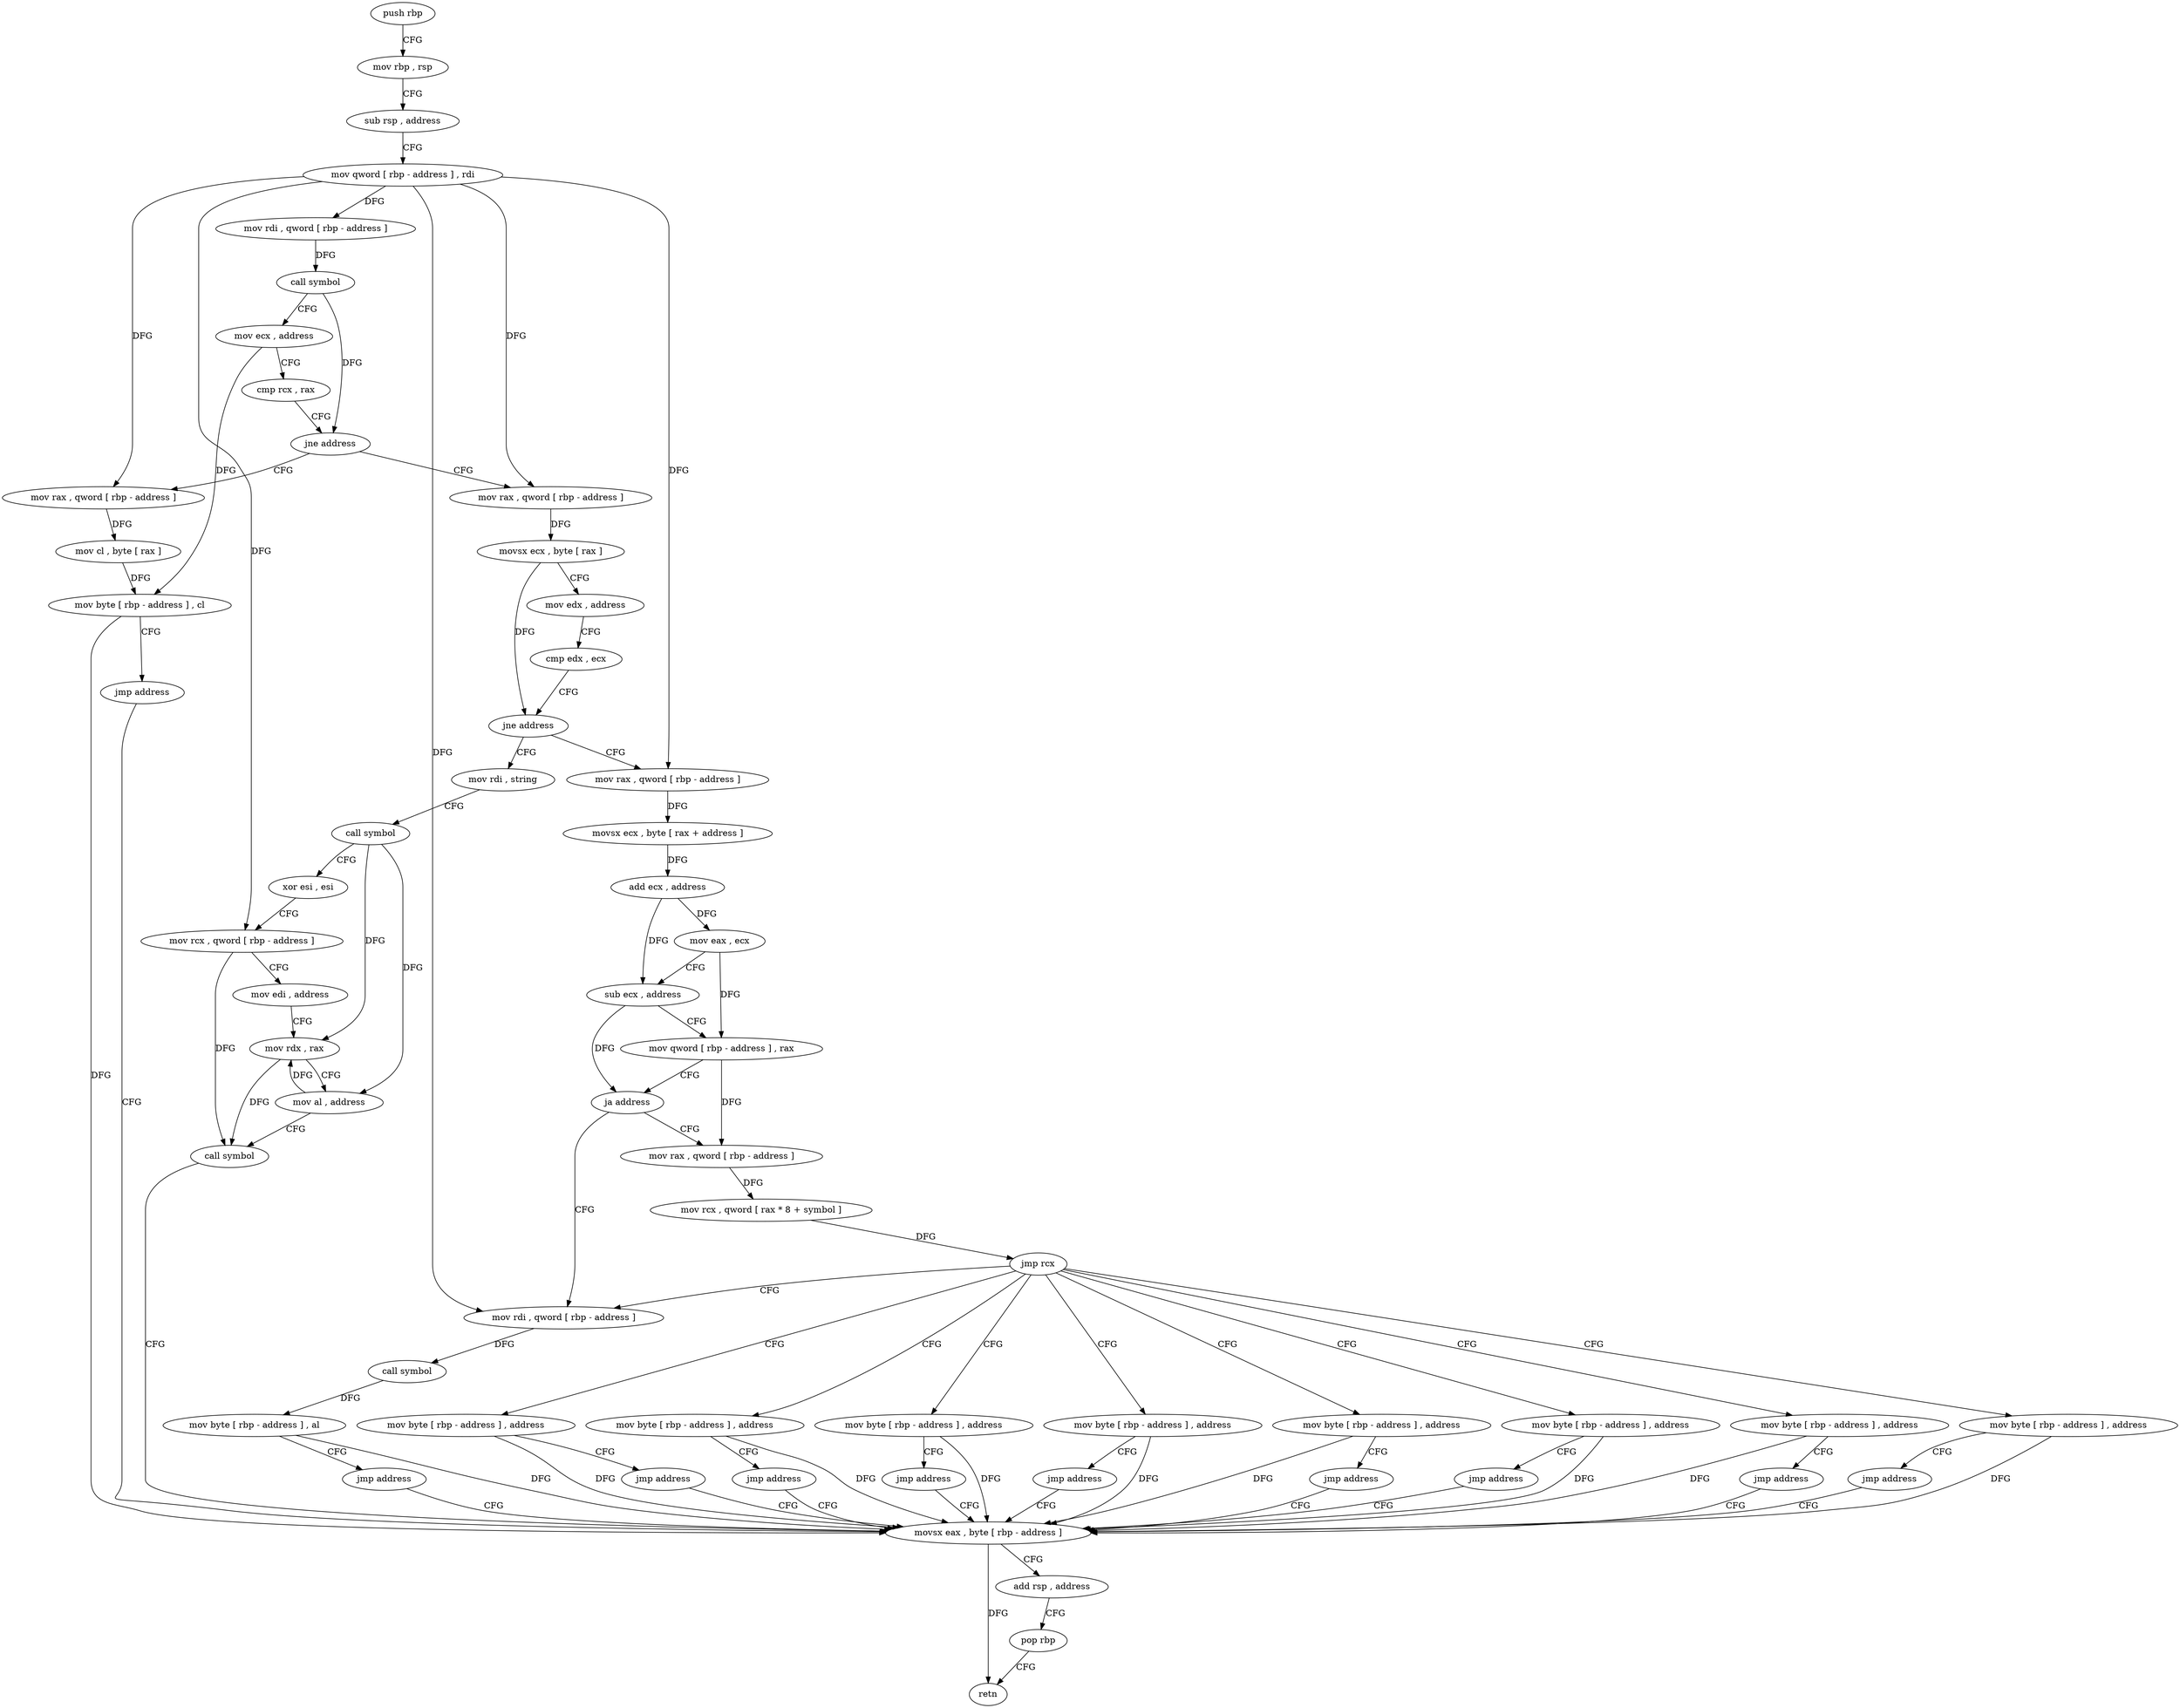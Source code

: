 digraph "func" {
"4210240" [label = "push rbp" ]
"4210241" [label = "mov rbp , rsp" ]
"4210244" [label = "sub rsp , address" ]
"4210248" [label = "mov qword [ rbp - address ] , rdi" ]
"4210252" [label = "mov rdi , qword [ rbp - address ]" ]
"4210256" [label = "call symbol" ]
"4210261" [label = "mov ecx , address" ]
"4210266" [label = "cmp rcx , rax" ]
"4210269" [label = "jne address" ]
"4210289" [label = "mov rax , qword [ rbp - address ]" ]
"4210275" [label = "mov rax , qword [ rbp - address ]" ]
"4210293" [label = "movsx ecx , byte [ rax ]" ]
"4210296" [label = "mov edx , address" ]
"4210301" [label = "cmp edx , ecx" ]
"4210303" [label = "jne address" ]
"4210438" [label = "mov rdi , string" ]
"4210309" [label = "mov rax , qword [ rbp - address ]" ]
"4210279" [label = "mov cl , byte [ rax ]" ]
"4210281" [label = "mov byte [ rbp - address ] , cl" ]
"4210284" [label = "jmp address" ]
"4210474" [label = "movsx eax , byte [ rbp - address ]" ]
"4210448" [label = "call symbol" ]
"4210453" [label = "xor esi , esi" ]
"4210455" [label = "mov rcx , qword [ rbp - address ]" ]
"4210459" [label = "mov edi , address" ]
"4210464" [label = "mov rdx , rax" ]
"4210467" [label = "mov al , address" ]
"4210469" [label = "call symbol" ]
"4210313" [label = "movsx ecx , byte [ rax + address ]" ]
"4210317" [label = "add ecx , address" ]
"4210320" [label = "mov eax , ecx" ]
"4210322" [label = "sub ecx , address" ]
"4210325" [label = "mov qword [ rbp - address ] , rax" ]
"4210329" [label = "ja address" ]
"4210421" [label = "mov rdi , qword [ rbp - address ]" ]
"4210335" [label = "mov rax , qword [ rbp - address ]" ]
"4210478" [label = "add rsp , address" ]
"4210482" [label = "pop rbp" ]
"4210483" [label = "retn" ]
"4210425" [label = "call symbol" ]
"4210430" [label = "mov byte [ rbp - address ] , al" ]
"4210433" [label = "jmp address" ]
"4210339" [label = "mov rcx , qword [ rax * 8 + symbol ]" ]
"4210347" [label = "jmp rcx" ]
"4210349" [label = "mov byte [ rbp - address ] , address" ]
"4210358" [label = "mov byte [ rbp - address ] , address" ]
"4210367" [label = "mov byte [ rbp - address ] , address" ]
"4210376" [label = "mov byte [ rbp - address ] , address" ]
"4210385" [label = "mov byte [ rbp - address ] , address" ]
"4210394" [label = "mov byte [ rbp - address ] , address" ]
"4210403" [label = "mov byte [ rbp - address ] , address" ]
"4210412" [label = "mov byte [ rbp - address ] , address" ]
"4210353" [label = "jmp address" ]
"4210362" [label = "jmp address" ]
"4210371" [label = "jmp address" ]
"4210380" [label = "jmp address" ]
"4210389" [label = "jmp address" ]
"4210398" [label = "jmp address" ]
"4210407" [label = "jmp address" ]
"4210416" [label = "jmp address" ]
"4210240" -> "4210241" [ label = "CFG" ]
"4210241" -> "4210244" [ label = "CFG" ]
"4210244" -> "4210248" [ label = "CFG" ]
"4210248" -> "4210252" [ label = "DFG" ]
"4210248" -> "4210289" [ label = "DFG" ]
"4210248" -> "4210275" [ label = "DFG" ]
"4210248" -> "4210455" [ label = "DFG" ]
"4210248" -> "4210309" [ label = "DFG" ]
"4210248" -> "4210421" [ label = "DFG" ]
"4210252" -> "4210256" [ label = "DFG" ]
"4210256" -> "4210261" [ label = "CFG" ]
"4210256" -> "4210269" [ label = "DFG" ]
"4210261" -> "4210266" [ label = "CFG" ]
"4210261" -> "4210281" [ label = "DFG" ]
"4210266" -> "4210269" [ label = "CFG" ]
"4210269" -> "4210289" [ label = "CFG" ]
"4210269" -> "4210275" [ label = "CFG" ]
"4210289" -> "4210293" [ label = "DFG" ]
"4210275" -> "4210279" [ label = "DFG" ]
"4210293" -> "4210296" [ label = "CFG" ]
"4210293" -> "4210303" [ label = "DFG" ]
"4210296" -> "4210301" [ label = "CFG" ]
"4210301" -> "4210303" [ label = "CFG" ]
"4210303" -> "4210438" [ label = "CFG" ]
"4210303" -> "4210309" [ label = "CFG" ]
"4210438" -> "4210448" [ label = "CFG" ]
"4210309" -> "4210313" [ label = "DFG" ]
"4210279" -> "4210281" [ label = "DFG" ]
"4210281" -> "4210284" [ label = "CFG" ]
"4210281" -> "4210474" [ label = "DFG" ]
"4210284" -> "4210474" [ label = "CFG" ]
"4210474" -> "4210478" [ label = "CFG" ]
"4210474" -> "4210483" [ label = "DFG" ]
"4210448" -> "4210453" [ label = "CFG" ]
"4210448" -> "4210464" [ label = "DFG" ]
"4210448" -> "4210467" [ label = "DFG" ]
"4210453" -> "4210455" [ label = "CFG" ]
"4210455" -> "4210459" [ label = "CFG" ]
"4210455" -> "4210469" [ label = "DFG" ]
"4210459" -> "4210464" [ label = "CFG" ]
"4210464" -> "4210467" [ label = "CFG" ]
"4210464" -> "4210469" [ label = "DFG" ]
"4210467" -> "4210469" [ label = "CFG" ]
"4210467" -> "4210464" [ label = "DFG" ]
"4210469" -> "4210474" [ label = "CFG" ]
"4210313" -> "4210317" [ label = "DFG" ]
"4210317" -> "4210320" [ label = "DFG" ]
"4210317" -> "4210322" [ label = "DFG" ]
"4210320" -> "4210322" [ label = "CFG" ]
"4210320" -> "4210325" [ label = "DFG" ]
"4210322" -> "4210325" [ label = "CFG" ]
"4210322" -> "4210329" [ label = "DFG" ]
"4210325" -> "4210329" [ label = "CFG" ]
"4210325" -> "4210335" [ label = "DFG" ]
"4210329" -> "4210421" [ label = "CFG" ]
"4210329" -> "4210335" [ label = "CFG" ]
"4210421" -> "4210425" [ label = "DFG" ]
"4210335" -> "4210339" [ label = "DFG" ]
"4210478" -> "4210482" [ label = "CFG" ]
"4210482" -> "4210483" [ label = "CFG" ]
"4210425" -> "4210430" [ label = "DFG" ]
"4210430" -> "4210433" [ label = "CFG" ]
"4210430" -> "4210474" [ label = "DFG" ]
"4210433" -> "4210474" [ label = "CFG" ]
"4210339" -> "4210347" [ label = "DFG" ]
"4210347" -> "4210349" [ label = "CFG" ]
"4210347" -> "4210358" [ label = "CFG" ]
"4210347" -> "4210367" [ label = "CFG" ]
"4210347" -> "4210376" [ label = "CFG" ]
"4210347" -> "4210385" [ label = "CFG" ]
"4210347" -> "4210394" [ label = "CFG" ]
"4210347" -> "4210403" [ label = "CFG" ]
"4210347" -> "4210412" [ label = "CFG" ]
"4210347" -> "4210421" [ label = "CFG" ]
"4210349" -> "4210353" [ label = "CFG" ]
"4210349" -> "4210474" [ label = "DFG" ]
"4210358" -> "4210362" [ label = "CFG" ]
"4210358" -> "4210474" [ label = "DFG" ]
"4210367" -> "4210371" [ label = "CFG" ]
"4210367" -> "4210474" [ label = "DFG" ]
"4210376" -> "4210380" [ label = "CFG" ]
"4210376" -> "4210474" [ label = "DFG" ]
"4210385" -> "4210389" [ label = "CFG" ]
"4210385" -> "4210474" [ label = "DFG" ]
"4210394" -> "4210398" [ label = "CFG" ]
"4210394" -> "4210474" [ label = "DFG" ]
"4210403" -> "4210407" [ label = "CFG" ]
"4210403" -> "4210474" [ label = "DFG" ]
"4210412" -> "4210416" [ label = "CFG" ]
"4210412" -> "4210474" [ label = "DFG" ]
"4210353" -> "4210474" [ label = "CFG" ]
"4210362" -> "4210474" [ label = "CFG" ]
"4210371" -> "4210474" [ label = "CFG" ]
"4210380" -> "4210474" [ label = "CFG" ]
"4210389" -> "4210474" [ label = "CFG" ]
"4210398" -> "4210474" [ label = "CFG" ]
"4210407" -> "4210474" [ label = "CFG" ]
"4210416" -> "4210474" [ label = "CFG" ]
}
